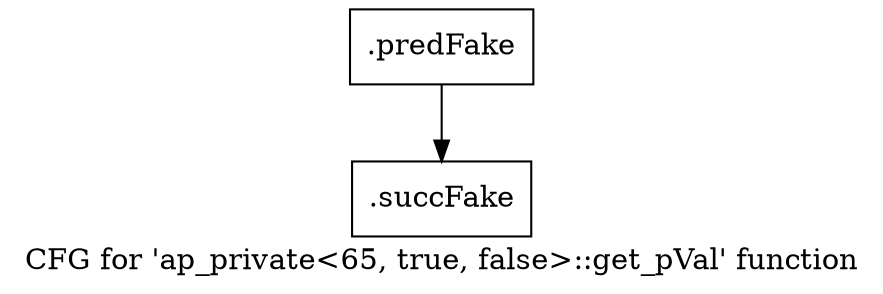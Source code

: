 digraph "CFG for 'ap_private\<65, true, false\>::get_pVal' function" {
	label="CFG for 'ap_private\<65, true, false\>::get_pVal' function";

	Node0x5f66a70 [shape=record,filename="",linenumber="",label="{.predFake}"];
	Node0x5f66a70 -> Node0x6308260[ callList="" memoryops="" filename="/mnt/xilinx/Vitis_HLS/2021.2/include/etc/ap_private.h" execusionnum="4"];
	Node0x6308260 [shape=record,filename="/mnt/xilinx/Vitis_HLS/2021.2/include/etc/ap_private.h",linenumber="3301",label="{.succFake}"];
}

